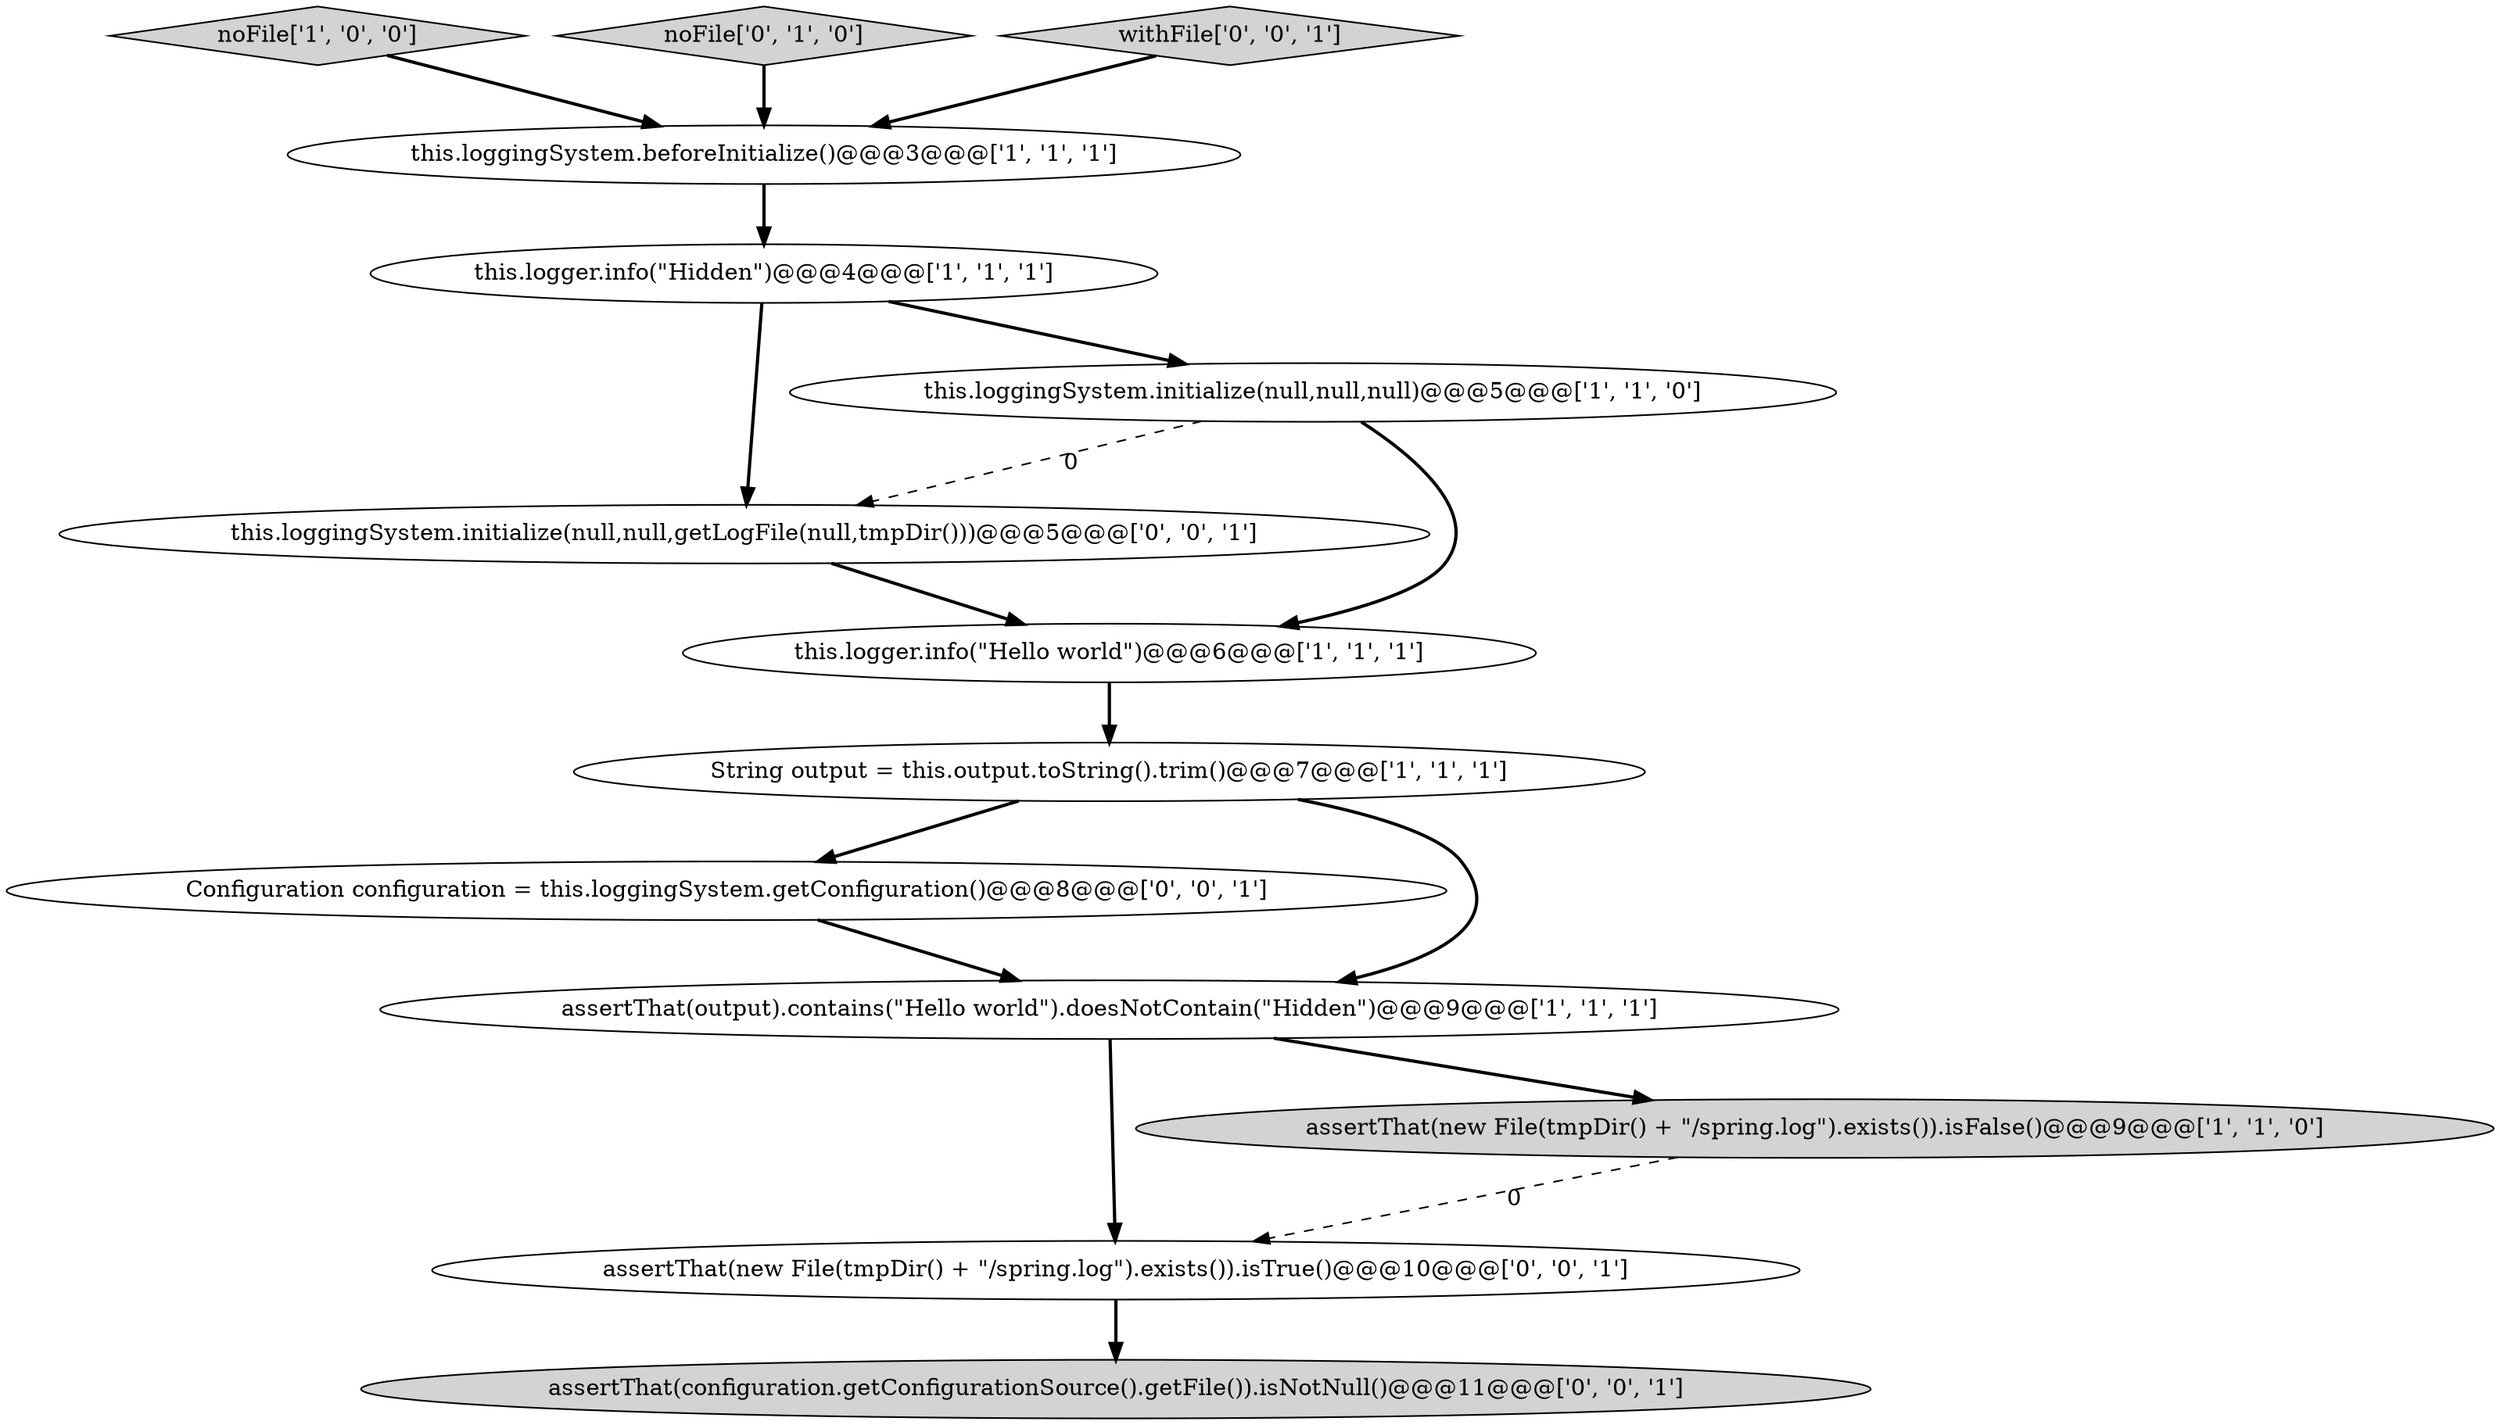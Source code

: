 digraph {
5 [style = filled, label = "noFile['1', '0', '0']", fillcolor = lightgray, shape = diamond image = "AAA0AAABBB1BBB"];
9 [style = filled, label = "assertThat(new File(tmpDir() + \"/spring.log\").exists()).isTrue()@@@10@@@['0', '0', '1']", fillcolor = white, shape = ellipse image = "AAA0AAABBB3BBB"];
13 [style = filled, label = "this.loggingSystem.initialize(null,null,getLogFile(null,tmpDir()))@@@5@@@['0', '0', '1']", fillcolor = white, shape = ellipse image = "AAA0AAABBB3BBB"];
11 [style = filled, label = "assertThat(configuration.getConfigurationSource().getFile()).isNotNull()@@@11@@@['0', '0', '1']", fillcolor = lightgray, shape = ellipse image = "AAA0AAABBB3BBB"];
3 [style = filled, label = "String output = this.output.toString().trim()@@@7@@@['1', '1', '1']", fillcolor = white, shape = ellipse image = "AAA0AAABBB1BBB"];
0 [style = filled, label = "assertThat(new File(tmpDir() + \"/spring.log\").exists()).isFalse()@@@9@@@['1', '1', '0']", fillcolor = lightgray, shape = ellipse image = "AAA0AAABBB1BBB"];
6 [style = filled, label = "this.logger.info(\"Hello world\")@@@6@@@['1', '1', '1']", fillcolor = white, shape = ellipse image = "AAA0AAABBB1BBB"];
1 [style = filled, label = "this.loggingSystem.beforeInitialize()@@@3@@@['1', '1', '1']", fillcolor = white, shape = ellipse image = "AAA0AAABBB1BBB"];
7 [style = filled, label = "this.logger.info(\"Hidden\")@@@4@@@['1', '1', '1']", fillcolor = white, shape = ellipse image = "AAA0AAABBB1BBB"];
8 [style = filled, label = "noFile['0', '1', '0']", fillcolor = lightgray, shape = diamond image = "AAA0AAABBB2BBB"];
10 [style = filled, label = "Configuration configuration = this.loggingSystem.getConfiguration()@@@8@@@['0', '0', '1']", fillcolor = white, shape = ellipse image = "AAA0AAABBB3BBB"];
12 [style = filled, label = "withFile['0', '0', '1']", fillcolor = lightgray, shape = diamond image = "AAA0AAABBB3BBB"];
4 [style = filled, label = "assertThat(output).contains(\"Hello world\").doesNotContain(\"Hidden\")@@@9@@@['1', '1', '1']", fillcolor = white, shape = ellipse image = "AAA0AAABBB1BBB"];
2 [style = filled, label = "this.loggingSystem.initialize(null,null,null)@@@5@@@['1', '1', '0']", fillcolor = white, shape = ellipse image = "AAA0AAABBB1BBB"];
7->13 [style = bold, label=""];
8->1 [style = bold, label=""];
6->3 [style = bold, label=""];
5->1 [style = bold, label=""];
3->10 [style = bold, label=""];
4->9 [style = bold, label=""];
0->9 [style = dashed, label="0"];
13->6 [style = bold, label=""];
9->11 [style = bold, label=""];
12->1 [style = bold, label=""];
7->2 [style = bold, label=""];
1->7 [style = bold, label=""];
2->6 [style = bold, label=""];
3->4 [style = bold, label=""];
2->13 [style = dashed, label="0"];
4->0 [style = bold, label=""];
10->4 [style = bold, label=""];
}
